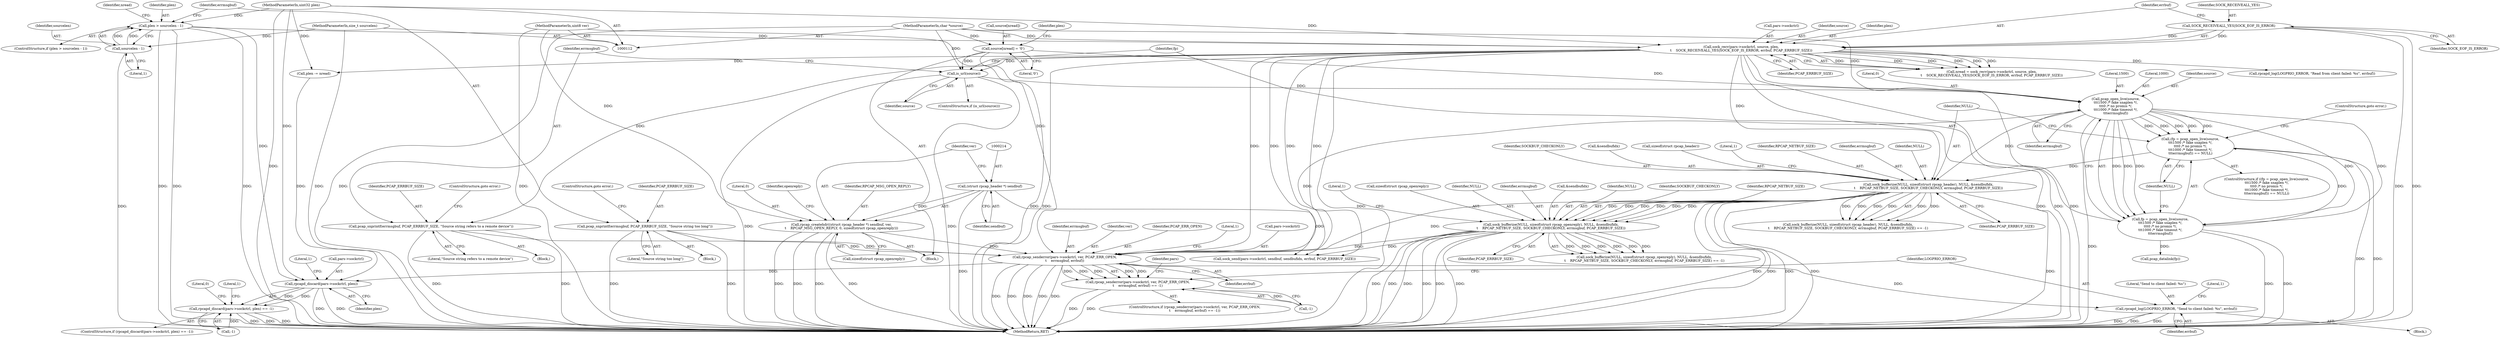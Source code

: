 digraph "0_libpcap_33834cb2a4d035b52aa2a26742f832a112e90a0a@pointer" {
"1000289" [label="(Call,rpcap_senderror(pars->sockctrl, ver, PCAP_ERR_OPEN,\n\t    errmsgbuf, errbuf))"];
"1000143" [label="(Call,sock_recv(pars->sockctrl, source, plen,\n\t    SOCK_RECEIVEALL_YES|SOCK_EOF_IS_ERROR, errbuf, PCAP_ERRBUF_SIZE))"];
"1000116" [label="(MethodParameterIn,char *source)"];
"1000130" [label="(Call,plen > sourcelen - 1)"];
"1000115" [label="(MethodParameterIn,uint32 plen)"];
"1000132" [label="(Call,sourcelen - 1)"];
"1000117" [label="(MethodParameterIn,size_t sourcelen)"];
"1000149" [label="(Call,SOCK_RECEIVEALL_YES|SOCK_EOF_IS_ERROR)"];
"1000212" [label="(Call,rpcap_createhdr((struct rpcap_header *) sendbuf, ver,\n\t    RPCAP_MSG_OPEN_REPLY, 0, sizeof(struct rpcap_openreply)))"];
"1000213" [label="(Call,(struct rpcap_header *) sendbuf)"];
"1000113" [label="(MethodParameterIn,uint8 ver)"];
"1000231" [label="(Call,sock_bufferize(NULL, sizeof(struct rpcap_openreply), NULL, &sendbufidx,\n\t    RPCAP_NETBUF_SIZE, SOCKBUF_CHECKONLY, errmsgbuf, PCAP_ERRBUF_SIZE))"];
"1000198" [label="(Call,sock_bufferize(NULL, sizeof(struct rpcap_header), NULL, &sendbufidx,\n\t    RPCAP_NETBUF_SIZE, SOCKBUF_CHECKONLY, errmsgbuf, PCAP_ERRBUF_SIZE))"];
"1000185" [label="(Call,(fp = pcap_open_live(source,\n\t\t\t1500 /* fake snaplen */,\n\t\t\t0 /* no promis */,\n\t\t\t1000 /* fake timeout */,\n\t\t\terrmsgbuf)) == NULL)"];
"1000186" [label="(Call,fp = pcap_open_live(source,\n\t\t\t1500 /* fake snaplen */,\n\t\t\t0 /* no promis */,\n\t\t\t1000 /* fake timeout */,\n\t\t\terrmsgbuf))"];
"1000188" [label="(Call,pcap_open_live(source,\n\t\t\t1500 /* fake snaplen */,\n\t\t\t0 /* no promis */,\n\t\t\t1000 /* fake timeout */,\n\t\t\terrmsgbuf))"];
"1000167" [label="(Call,source[nread] = '\0')"];
"1000176" [label="(Call,is_url(source))"];
"1000179" [label="(Call,pcap_snprintf(errmsgbuf, PCAP_ERRBUF_SIZE, \"Source string refers to a remote device\"))"];
"1000136" [label="(Call,pcap_snprintf(errmsgbuf, PCAP_ERRBUF_SIZE, \"Source string too long\"))"];
"1000288" [label="(Call,rpcap_senderror(pars->sockctrl, ver, PCAP_ERR_OPEN,\n\t    errmsgbuf, errbuf) == -1)"];
"1000300" [label="(Call,rpcapd_log(LOGPRIO_ERROR, \"Send to client failed: %s\", errbuf))"];
"1000309" [label="(Call,rpcapd_discard(pars->sockctrl, plen))"];
"1000308" [label="(Call,rpcapd_discard(pars->sockctrl, plen) == -1)"];
"1000232" [label="(Identifier,NULL)"];
"1000297" [label="(Call,-1)"];
"1000230" [label="(Call,sock_bufferize(NULL, sizeof(struct rpcap_openreply), NULL, &sendbufidx,\n\t    RPCAP_NETBUF_SIZE, SOCKBUF_CHECKONLY, errmsgbuf, PCAP_ERRBUF_SIZE) == -1)"];
"1000310" [label="(Call,pars->sockctrl)"];
"1000217" [label="(Identifier,RPCAP_MSG_OPEN_REPLY)"];
"1000177" [label="(Identifier,source)"];
"1000181" [label="(Identifier,PCAP_ERRBUF_SIZE)"];
"1000115" [label="(MethodParameterIn,uint32 plen)"];
"1000139" [label="(Literal,\"Source string too long\")"];
"1000321" [label="(Literal,0)"];
"1000113" [label="(MethodParameterIn,uint8 ver)"];
"1000135" [label="(Block,)"];
"1000149" [label="(Call,SOCK_RECEIVEALL_YES|SOCK_EOF_IS_ERROR)"];
"1000206" [label="(Identifier,SOCKBUF_CHECKONLY)"];
"1000182" [label="(Literal,\"Source string refers to a remote device\")"];
"1000295" [label="(Identifier,errmsgbuf)"];
"1000131" [label="(Identifier,plen)"];
"1000311" [label="(Identifier,pars)"];
"1000293" [label="(Identifier,ver)"];
"1000241" [label="(Identifier,PCAP_ERRBUF_SIZE)"];
"1000306" [label="(Literal,1)"];
"1000313" [label="(Identifier,plen)"];
"1000219" [label="(Call,sizeof(struct rpcap_openreply))"];
"1000199" [label="(Identifier,NULL)"];
"1000132" [label="(Call,sourcelen - 1)"];
"1000239" [label="(Identifier,SOCKBUF_CHECKONLY)"];
"1000183" [label="(ControlStructure,goto error;)"];
"1000238" [label="(Identifier,RPCAP_NETBUF_SIZE)"];
"1000184" [label="(ControlStructure,if ((fp = pcap_open_live(source,\n\t\t\t1500 /* fake snaplen */,\n\t\t\t0 /* no promis */,\n\t\t\t1000 /* fake timeout */,\n\t\t\terrmsgbuf)) == NULL))"];
"1000144" [label="(Call,pars->sockctrl)"];
"1000178" [label="(Block,)"];
"1000243" [label="(Literal,1)"];
"1000203" [label="(Call,&sendbufidx)"];
"1000233" [label="(Call,sizeof(struct rpcap_openreply))"];
"1000255" [label="(Call,pcap_datalink(fp))"];
"1000187" [label="(Identifier,fp)"];
"1000294" [label="(Identifier,PCAP_ERR_OPEN)"];
"1000190" [label="(Literal,1500)"];
"1000302" [label="(Literal,\"Send to client failed: %s\")"];
"1000160" [label="(Call,rpcapd_log(LOGPRIO_ERROR, \"Read from client failed: %s\", errbuf))"];
"1000129" [label="(ControlStructure,if (plen > sourcelen - 1))"];
"1000153" [label="(Identifier,PCAP_ERRBUF_SIZE)"];
"1000167" [label="(Call,source[nread] = '\0')"];
"1000130" [label="(Call,plen > sourcelen - 1)"];
"1000235" [label="(Identifier,NULL)"];
"1000240" [label="(Identifier,errmsgbuf)"];
"1000168" [label="(Call,source[nread])"];
"1000300" [label="(Call,rpcapd_log(LOGPRIO_ERROR, \"Send to client failed: %s\", errbuf))"];
"1000288" [label="(Call,rpcap_senderror(pars->sockctrl, ver, PCAP_ERR_OPEN,\n\t    errmsgbuf, errbuf) == -1)"];
"1000215" [label="(Identifier,sendbuf)"];
"1000188" [label="(Call,pcap_open_live(source,\n\t\t\t1500 /* fake snaplen */,\n\t\t\t0 /* no promis */,\n\t\t\t1000 /* fake timeout */,\n\t\t\terrmsgbuf))"];
"1000180" [label="(Identifier,errmsgbuf)"];
"1000236" [label="(Call,&sendbufidx)"];
"1000208" [label="(Identifier,PCAP_ERRBUF_SIZE)"];
"1000133" [label="(Identifier,sourcelen)"];
"1000185" [label="(Call,(fp = pcap_open_live(source,\n\t\t\t1500 /* fake snaplen */,\n\t\t\t0 /* no promis */,\n\t\t\t1000 /* fake timeout */,\n\t\t\terrmsgbuf)) == NULL)"];
"1000218" [label="(Literal,0)"];
"1000314" [label="(Call,-1)"];
"1000287" [label="(ControlStructure,if (rpcap_senderror(pars->sockctrl, ver, PCAP_ERR_OPEN,\n\t    errmsgbuf, errbuf) == -1))"];
"1000193" [label="(Identifier,errmsgbuf)"];
"1000136" [label="(Call,pcap_snprintf(errmsgbuf, PCAP_ERRBUF_SIZE, \"Source string too long\"))"];
"1000118" [label="(Block,)"];
"1000213" [label="(Call,(struct rpcap_header *) sendbuf)"];
"1000137" [label="(Identifier,errmsgbuf)"];
"1000319" [label="(Literal,1)"];
"1000200" [label="(Call,sizeof(struct rpcap_header))"];
"1000315" [label="(Literal,1)"];
"1000210" [label="(Literal,1)"];
"1000212" [label="(Call,rpcap_createhdr((struct rpcap_header *) sendbuf, ver,\n\t    RPCAP_MSG_OPEN_REPLY, 0, sizeof(struct rpcap_openreply)))"];
"1000117" [label="(MethodParameterIn,size_t sourcelen)"];
"1000152" [label="(Identifier,errbuf)"];
"1000301" [label="(Identifier,LOGPRIO_ERROR)"];
"1000303" [label="(Identifier,errbuf)"];
"1000147" [label="(Identifier,source)"];
"1000299" [label="(Block,)"];
"1000195" [label="(ControlStructure,goto error;)"];
"1000205" [label="(Identifier,RPCAP_NETBUF_SIZE)"];
"1000298" [label="(Literal,1)"];
"1000140" [label="(ControlStructure,goto error;)"];
"1000192" [label="(Literal,1000)"];
"1000296" [label="(Identifier,errbuf)"];
"1000179" [label="(Call,pcap_snprintf(errmsgbuf, PCAP_ERRBUF_SIZE, \"Source string refers to a remote device\"))"];
"1000290" [label="(Call,pars->sockctrl)"];
"1000134" [label="(Literal,1)"];
"1000222" [label="(Identifier,openreply)"];
"1000194" [label="(Identifier,NULL)"];
"1000207" [label="(Identifier,errmsgbuf)"];
"1000216" [label="(Identifier,ver)"];
"1000309" [label="(Call,rpcapd_discard(pars->sockctrl, plen))"];
"1000175" [label="(ControlStructure,if (is_url(source)))"];
"1000186" [label="(Call,fp = pcap_open_live(source,\n\t\t\t1500 /* fake snaplen */,\n\t\t\t0 /* no promis */,\n\t\t\t1000 /* fake timeout */,\n\t\t\terrmsgbuf))"];
"1000116" [label="(MethodParameterIn,char *source)"];
"1000138" [label="(Identifier,PCAP_ERRBUF_SIZE)"];
"1000171" [label="(Literal,'\0')"];
"1000202" [label="(Identifier,NULL)"];
"1000322" [label="(MethodReturn,RET)"];
"1000173" [label="(Identifier,plen)"];
"1000172" [label="(Call,plen -= nread)"];
"1000198" [label="(Call,sock_bufferize(NULL, sizeof(struct rpcap_header), NULL, &sendbufidx,\n\t    RPCAP_NETBUF_SIZE, SOCKBUF_CHECKONLY, errmsgbuf, PCAP_ERRBUF_SIZE))"];
"1000141" [label="(Call,nread = sock_recv(pars->sockctrl, source, plen,\n\t    SOCK_RECEIVEALL_YES|SOCK_EOF_IS_ERROR, errbuf, PCAP_ERRBUF_SIZE))"];
"1000148" [label="(Identifier,plen)"];
"1000176" [label="(Call,is_url(source))"];
"1000307" [label="(ControlStructure,if (rpcapd_discard(pars->sockctrl, plen) == -1))"];
"1000197" [label="(Call,sock_bufferize(NULL, sizeof(struct rpcap_header), NULL, &sendbufidx,\n\t    RPCAP_NETBUF_SIZE, SOCKBUF_CHECKONLY, errmsgbuf, PCAP_ERRBUF_SIZE) == -1)"];
"1000231" [label="(Call,sock_bufferize(NULL, sizeof(struct rpcap_openreply), NULL, &sendbufidx,\n\t    RPCAP_NETBUF_SIZE, SOCKBUF_CHECKONLY, errmsgbuf, PCAP_ERRBUF_SIZE))"];
"1000151" [label="(Identifier,SOCK_EOF_IS_ERROR)"];
"1000189" [label="(Identifier,source)"];
"1000266" [label="(Call,sock_send(pars->sockctrl, sendbuf, sendbufidx, errbuf, PCAP_ERRBUF_SIZE))"];
"1000142" [label="(Identifier,nread)"];
"1000143" [label="(Call,sock_recv(pars->sockctrl, source, plen,\n\t    SOCK_RECEIVEALL_YES|SOCK_EOF_IS_ERROR, errbuf, PCAP_ERRBUF_SIZE))"];
"1000308" [label="(Call,rpcapd_discard(pars->sockctrl, plen) == -1)"];
"1000289" [label="(Call,rpcap_senderror(pars->sockctrl, ver, PCAP_ERR_OPEN,\n\t    errmsgbuf, errbuf))"];
"1000150" [label="(Identifier,SOCK_RECEIVEALL_YES)"];
"1000191" [label="(Literal,0)"];
"1000289" -> "1000288"  [label="AST: "];
"1000289" -> "1000296"  [label="CFG: "];
"1000290" -> "1000289"  [label="AST: "];
"1000293" -> "1000289"  [label="AST: "];
"1000294" -> "1000289"  [label="AST: "];
"1000295" -> "1000289"  [label="AST: "];
"1000296" -> "1000289"  [label="AST: "];
"1000298" -> "1000289"  [label="CFG: "];
"1000289" -> "1000322"  [label="DDG: "];
"1000289" -> "1000322"  [label="DDG: "];
"1000289" -> "1000322"  [label="DDG: "];
"1000289" -> "1000322"  [label="DDG: "];
"1000289" -> "1000322"  [label="DDG: "];
"1000289" -> "1000288"  [label="DDG: "];
"1000289" -> "1000288"  [label="DDG: "];
"1000289" -> "1000288"  [label="DDG: "];
"1000289" -> "1000288"  [label="DDG: "];
"1000289" -> "1000288"  [label="DDG: "];
"1000143" -> "1000289"  [label="DDG: "];
"1000143" -> "1000289"  [label="DDG: "];
"1000212" -> "1000289"  [label="DDG: "];
"1000113" -> "1000289"  [label="DDG: "];
"1000231" -> "1000289"  [label="DDG: "];
"1000179" -> "1000289"  [label="DDG: "];
"1000198" -> "1000289"  [label="DDG: "];
"1000188" -> "1000289"  [label="DDG: "];
"1000136" -> "1000289"  [label="DDG: "];
"1000289" -> "1000300"  [label="DDG: "];
"1000289" -> "1000309"  [label="DDG: "];
"1000143" -> "1000141"  [label="AST: "];
"1000143" -> "1000153"  [label="CFG: "];
"1000144" -> "1000143"  [label="AST: "];
"1000147" -> "1000143"  [label="AST: "];
"1000148" -> "1000143"  [label="AST: "];
"1000149" -> "1000143"  [label="AST: "];
"1000152" -> "1000143"  [label="AST: "];
"1000153" -> "1000143"  [label="AST: "];
"1000141" -> "1000143"  [label="CFG: "];
"1000143" -> "1000322"  [label="DDG: "];
"1000143" -> "1000322"  [label="DDG: "];
"1000143" -> "1000322"  [label="DDG: "];
"1000143" -> "1000322"  [label="DDG: "];
"1000143" -> "1000322"  [label="DDG: "];
"1000143" -> "1000141"  [label="DDG: "];
"1000143" -> "1000141"  [label="DDG: "];
"1000143" -> "1000141"  [label="DDG: "];
"1000143" -> "1000141"  [label="DDG: "];
"1000143" -> "1000141"  [label="DDG: "];
"1000143" -> "1000141"  [label="DDG: "];
"1000116" -> "1000143"  [label="DDG: "];
"1000130" -> "1000143"  [label="DDG: "];
"1000115" -> "1000143"  [label="DDG: "];
"1000149" -> "1000143"  [label="DDG: "];
"1000149" -> "1000143"  [label="DDG: "];
"1000143" -> "1000160"  [label="DDG: "];
"1000143" -> "1000172"  [label="DDG: "];
"1000143" -> "1000176"  [label="DDG: "];
"1000143" -> "1000179"  [label="DDG: "];
"1000143" -> "1000198"  [label="DDG: "];
"1000143" -> "1000266"  [label="DDG: "];
"1000143" -> "1000266"  [label="DDG: "];
"1000116" -> "1000112"  [label="AST: "];
"1000116" -> "1000322"  [label="DDG: "];
"1000116" -> "1000167"  [label="DDG: "];
"1000116" -> "1000176"  [label="DDG: "];
"1000116" -> "1000188"  [label="DDG: "];
"1000130" -> "1000129"  [label="AST: "];
"1000130" -> "1000132"  [label="CFG: "];
"1000131" -> "1000130"  [label="AST: "];
"1000132" -> "1000130"  [label="AST: "];
"1000137" -> "1000130"  [label="CFG: "];
"1000142" -> "1000130"  [label="CFG: "];
"1000130" -> "1000322"  [label="DDG: "];
"1000130" -> "1000322"  [label="DDG: "];
"1000130" -> "1000322"  [label="DDG: "];
"1000115" -> "1000130"  [label="DDG: "];
"1000132" -> "1000130"  [label="DDG: "];
"1000132" -> "1000130"  [label="DDG: "];
"1000130" -> "1000309"  [label="DDG: "];
"1000115" -> "1000112"  [label="AST: "];
"1000115" -> "1000322"  [label="DDG: "];
"1000115" -> "1000172"  [label="DDG: "];
"1000115" -> "1000309"  [label="DDG: "];
"1000132" -> "1000134"  [label="CFG: "];
"1000133" -> "1000132"  [label="AST: "];
"1000134" -> "1000132"  [label="AST: "];
"1000132" -> "1000322"  [label="DDG: "];
"1000117" -> "1000132"  [label="DDG: "];
"1000117" -> "1000112"  [label="AST: "];
"1000117" -> "1000322"  [label="DDG: "];
"1000149" -> "1000151"  [label="CFG: "];
"1000150" -> "1000149"  [label="AST: "];
"1000151" -> "1000149"  [label="AST: "];
"1000152" -> "1000149"  [label="CFG: "];
"1000149" -> "1000322"  [label="DDG: "];
"1000149" -> "1000322"  [label="DDG: "];
"1000212" -> "1000118"  [label="AST: "];
"1000212" -> "1000219"  [label="CFG: "];
"1000213" -> "1000212"  [label="AST: "];
"1000216" -> "1000212"  [label="AST: "];
"1000217" -> "1000212"  [label="AST: "];
"1000218" -> "1000212"  [label="AST: "];
"1000219" -> "1000212"  [label="AST: "];
"1000222" -> "1000212"  [label="CFG: "];
"1000212" -> "1000322"  [label="DDG: "];
"1000212" -> "1000322"  [label="DDG: "];
"1000212" -> "1000322"  [label="DDG: "];
"1000212" -> "1000322"  [label="DDG: "];
"1000213" -> "1000212"  [label="DDG: "];
"1000113" -> "1000212"  [label="DDG: "];
"1000213" -> "1000215"  [label="CFG: "];
"1000214" -> "1000213"  [label="AST: "];
"1000215" -> "1000213"  [label="AST: "];
"1000216" -> "1000213"  [label="CFG: "];
"1000213" -> "1000322"  [label="DDG: "];
"1000213" -> "1000266"  [label="DDG: "];
"1000113" -> "1000112"  [label="AST: "];
"1000113" -> "1000322"  [label="DDG: "];
"1000231" -> "1000230"  [label="AST: "];
"1000231" -> "1000241"  [label="CFG: "];
"1000232" -> "1000231"  [label="AST: "];
"1000233" -> "1000231"  [label="AST: "];
"1000235" -> "1000231"  [label="AST: "];
"1000236" -> "1000231"  [label="AST: "];
"1000238" -> "1000231"  [label="AST: "];
"1000239" -> "1000231"  [label="AST: "];
"1000240" -> "1000231"  [label="AST: "];
"1000241" -> "1000231"  [label="AST: "];
"1000243" -> "1000231"  [label="CFG: "];
"1000231" -> "1000322"  [label="DDG: "];
"1000231" -> "1000322"  [label="DDG: "];
"1000231" -> "1000322"  [label="DDG: "];
"1000231" -> "1000322"  [label="DDG: "];
"1000231" -> "1000322"  [label="DDG: "];
"1000231" -> "1000322"  [label="DDG: "];
"1000231" -> "1000230"  [label="DDG: "];
"1000231" -> "1000230"  [label="DDG: "];
"1000231" -> "1000230"  [label="DDG: "];
"1000231" -> "1000230"  [label="DDG: "];
"1000231" -> "1000230"  [label="DDG: "];
"1000231" -> "1000230"  [label="DDG: "];
"1000198" -> "1000231"  [label="DDG: "];
"1000198" -> "1000231"  [label="DDG: "];
"1000198" -> "1000231"  [label="DDG: "];
"1000198" -> "1000231"  [label="DDG: "];
"1000198" -> "1000231"  [label="DDG: "];
"1000198" -> "1000231"  [label="DDG: "];
"1000231" -> "1000266"  [label="DDG: "];
"1000198" -> "1000197"  [label="AST: "];
"1000198" -> "1000208"  [label="CFG: "];
"1000199" -> "1000198"  [label="AST: "];
"1000200" -> "1000198"  [label="AST: "];
"1000202" -> "1000198"  [label="AST: "];
"1000203" -> "1000198"  [label="AST: "];
"1000205" -> "1000198"  [label="AST: "];
"1000206" -> "1000198"  [label="AST: "];
"1000207" -> "1000198"  [label="AST: "];
"1000208" -> "1000198"  [label="AST: "];
"1000210" -> "1000198"  [label="CFG: "];
"1000198" -> "1000322"  [label="DDG: "];
"1000198" -> "1000322"  [label="DDG: "];
"1000198" -> "1000322"  [label="DDG: "];
"1000198" -> "1000322"  [label="DDG: "];
"1000198" -> "1000322"  [label="DDG: "];
"1000198" -> "1000197"  [label="DDG: "];
"1000198" -> "1000197"  [label="DDG: "];
"1000198" -> "1000197"  [label="DDG: "];
"1000198" -> "1000197"  [label="DDG: "];
"1000198" -> "1000197"  [label="DDG: "];
"1000198" -> "1000197"  [label="DDG: "];
"1000185" -> "1000198"  [label="DDG: "];
"1000188" -> "1000198"  [label="DDG: "];
"1000185" -> "1000184"  [label="AST: "];
"1000185" -> "1000194"  [label="CFG: "];
"1000186" -> "1000185"  [label="AST: "];
"1000194" -> "1000185"  [label="AST: "];
"1000195" -> "1000185"  [label="CFG: "];
"1000199" -> "1000185"  [label="CFG: "];
"1000185" -> "1000322"  [label="DDG: "];
"1000185" -> "1000322"  [label="DDG: "];
"1000186" -> "1000185"  [label="DDG: "];
"1000188" -> "1000185"  [label="DDG: "];
"1000188" -> "1000185"  [label="DDG: "];
"1000188" -> "1000185"  [label="DDG: "];
"1000188" -> "1000185"  [label="DDG: "];
"1000188" -> "1000185"  [label="DDG: "];
"1000186" -> "1000188"  [label="CFG: "];
"1000187" -> "1000186"  [label="AST: "];
"1000188" -> "1000186"  [label="AST: "];
"1000194" -> "1000186"  [label="CFG: "];
"1000186" -> "1000322"  [label="DDG: "];
"1000186" -> "1000322"  [label="DDG: "];
"1000188" -> "1000186"  [label="DDG: "];
"1000188" -> "1000186"  [label="DDG: "];
"1000188" -> "1000186"  [label="DDG: "];
"1000188" -> "1000186"  [label="DDG: "];
"1000188" -> "1000186"  [label="DDG: "];
"1000186" -> "1000255"  [label="DDG: "];
"1000188" -> "1000193"  [label="CFG: "];
"1000189" -> "1000188"  [label="AST: "];
"1000190" -> "1000188"  [label="AST: "];
"1000191" -> "1000188"  [label="AST: "];
"1000192" -> "1000188"  [label="AST: "];
"1000193" -> "1000188"  [label="AST: "];
"1000188" -> "1000322"  [label="DDG: "];
"1000167" -> "1000188"  [label="DDG: "];
"1000176" -> "1000188"  [label="DDG: "];
"1000167" -> "1000118"  [label="AST: "];
"1000167" -> "1000171"  [label="CFG: "];
"1000168" -> "1000167"  [label="AST: "];
"1000171" -> "1000167"  [label="AST: "];
"1000173" -> "1000167"  [label="CFG: "];
"1000167" -> "1000322"  [label="DDG: "];
"1000167" -> "1000176"  [label="DDG: "];
"1000176" -> "1000175"  [label="AST: "];
"1000176" -> "1000177"  [label="CFG: "];
"1000177" -> "1000176"  [label="AST: "];
"1000180" -> "1000176"  [label="CFG: "];
"1000187" -> "1000176"  [label="CFG: "];
"1000176" -> "1000322"  [label="DDG: "];
"1000176" -> "1000322"  [label="DDG: "];
"1000179" -> "1000178"  [label="AST: "];
"1000179" -> "1000182"  [label="CFG: "];
"1000180" -> "1000179"  [label="AST: "];
"1000181" -> "1000179"  [label="AST: "];
"1000182" -> "1000179"  [label="AST: "];
"1000183" -> "1000179"  [label="CFG: "];
"1000179" -> "1000322"  [label="DDG: "];
"1000179" -> "1000322"  [label="DDG: "];
"1000136" -> "1000135"  [label="AST: "];
"1000136" -> "1000139"  [label="CFG: "];
"1000137" -> "1000136"  [label="AST: "];
"1000138" -> "1000136"  [label="AST: "];
"1000139" -> "1000136"  [label="AST: "];
"1000140" -> "1000136"  [label="CFG: "];
"1000136" -> "1000322"  [label="DDG: "];
"1000136" -> "1000322"  [label="DDG: "];
"1000288" -> "1000287"  [label="AST: "];
"1000288" -> "1000297"  [label="CFG: "];
"1000297" -> "1000288"  [label="AST: "];
"1000301" -> "1000288"  [label="CFG: "];
"1000311" -> "1000288"  [label="CFG: "];
"1000288" -> "1000322"  [label="DDG: "];
"1000288" -> "1000322"  [label="DDG: "];
"1000297" -> "1000288"  [label="DDG: "];
"1000300" -> "1000299"  [label="AST: "];
"1000300" -> "1000303"  [label="CFG: "];
"1000301" -> "1000300"  [label="AST: "];
"1000302" -> "1000300"  [label="AST: "];
"1000303" -> "1000300"  [label="AST: "];
"1000306" -> "1000300"  [label="CFG: "];
"1000300" -> "1000322"  [label="DDG: "];
"1000300" -> "1000322"  [label="DDG: "];
"1000300" -> "1000322"  [label="DDG: "];
"1000309" -> "1000308"  [label="AST: "];
"1000309" -> "1000313"  [label="CFG: "];
"1000310" -> "1000309"  [label="AST: "];
"1000313" -> "1000309"  [label="AST: "];
"1000315" -> "1000309"  [label="CFG: "];
"1000309" -> "1000322"  [label="DDG: "];
"1000309" -> "1000322"  [label="DDG: "];
"1000309" -> "1000308"  [label="DDG: "];
"1000309" -> "1000308"  [label="DDG: "];
"1000172" -> "1000309"  [label="DDG: "];
"1000308" -> "1000307"  [label="AST: "];
"1000308" -> "1000314"  [label="CFG: "];
"1000314" -> "1000308"  [label="AST: "];
"1000319" -> "1000308"  [label="CFG: "];
"1000321" -> "1000308"  [label="CFG: "];
"1000308" -> "1000322"  [label="DDG: "];
"1000308" -> "1000322"  [label="DDG: "];
"1000308" -> "1000322"  [label="DDG: "];
"1000314" -> "1000308"  [label="DDG: "];
}
